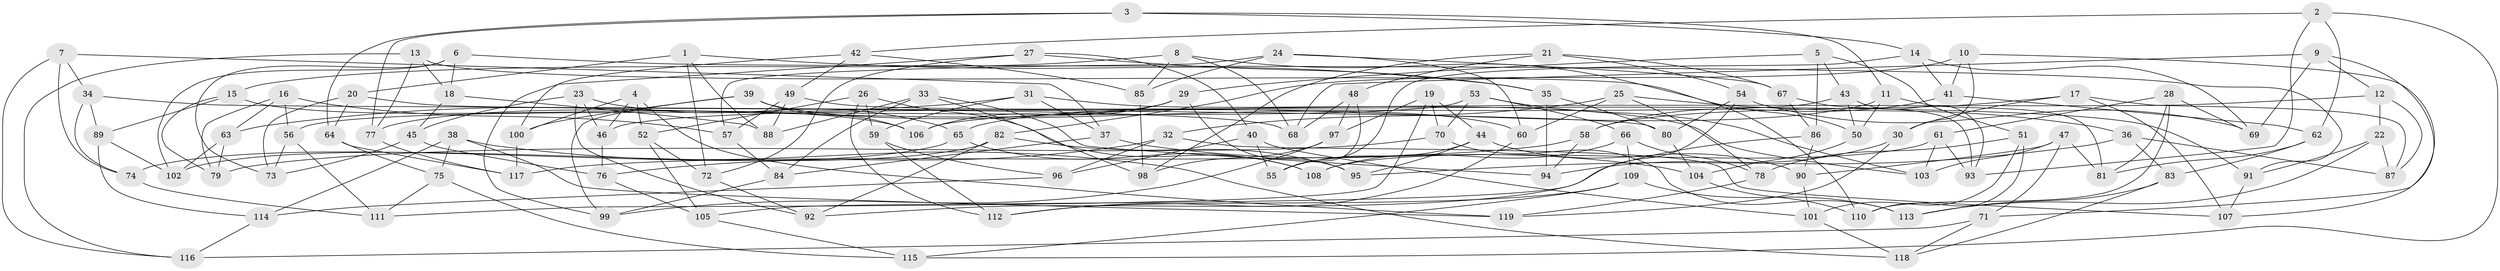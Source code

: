 // Generated by graph-tools (version 1.1) at 2025/38/03/09/25 02:38:17]
// undirected, 119 vertices, 238 edges
graph export_dot {
graph [start="1"]
  node [color=gray90,style=filled];
  1;
  2;
  3;
  4;
  5;
  6;
  7;
  8;
  9;
  10;
  11;
  12;
  13;
  14;
  15;
  16;
  17;
  18;
  19;
  20;
  21;
  22;
  23;
  24;
  25;
  26;
  27;
  28;
  29;
  30;
  31;
  32;
  33;
  34;
  35;
  36;
  37;
  38;
  39;
  40;
  41;
  42;
  43;
  44;
  45;
  46;
  47;
  48;
  49;
  50;
  51;
  52;
  53;
  54;
  55;
  56;
  57;
  58;
  59;
  60;
  61;
  62;
  63;
  64;
  65;
  66;
  67;
  68;
  69;
  70;
  71;
  72;
  73;
  74;
  75;
  76;
  77;
  78;
  79;
  80;
  81;
  82;
  83;
  84;
  85;
  86;
  87;
  88;
  89;
  90;
  91;
  92;
  93;
  94;
  95;
  96;
  97;
  98;
  99;
  100;
  101;
  102;
  103;
  104;
  105;
  106;
  107;
  108;
  109;
  110;
  111;
  112;
  113;
  114;
  115;
  116;
  117;
  118;
  119;
  1 -- 35;
  1 -- 88;
  1 -- 72;
  1 -- 20;
  2 -- 42;
  2 -- 62;
  2 -- 115;
  2 -- 93;
  3 -- 11;
  3 -- 14;
  3 -- 77;
  3 -- 64;
  4 -- 119;
  4 -- 100;
  4 -- 52;
  4 -- 46;
  5 -- 86;
  5 -- 29;
  5 -- 51;
  5 -- 43;
  6 -- 102;
  6 -- 73;
  6 -- 18;
  6 -- 91;
  7 -- 34;
  7 -- 37;
  7 -- 74;
  7 -- 116;
  8 -- 110;
  8 -- 85;
  8 -- 15;
  8 -- 68;
  9 -- 68;
  9 -- 71;
  9 -- 69;
  9 -- 12;
  10 -- 41;
  10 -- 30;
  10 -- 82;
  10 -- 107;
  11 -- 50;
  11 -- 81;
  11 -- 65;
  12 -- 106;
  12 -- 22;
  12 -- 87;
  13 -- 18;
  13 -- 50;
  13 -- 116;
  13 -- 77;
  14 -- 41;
  14 -- 55;
  14 -- 69;
  15 -- 79;
  15 -- 89;
  15 -- 106;
  16 -- 63;
  16 -- 79;
  16 -- 56;
  16 -- 57;
  17 -- 30;
  17 -- 87;
  17 -- 107;
  17 -- 58;
  18 -- 45;
  18 -- 88;
  19 -- 97;
  19 -- 111;
  19 -- 70;
  19 -- 44;
  20 -- 68;
  20 -- 73;
  20 -- 64;
  21 -- 98;
  21 -- 48;
  21 -- 67;
  21 -- 54;
  22 -- 113;
  22 -- 87;
  22 -- 91;
  23 -- 46;
  23 -- 65;
  23 -- 45;
  23 -- 92;
  24 -- 67;
  24 -- 85;
  24 -- 57;
  24 -- 60;
  25 -- 36;
  25 -- 78;
  25 -- 60;
  25 -- 32;
  26 -- 59;
  26 -- 108;
  26 -- 112;
  26 -- 52;
  27 -- 40;
  27 -- 35;
  27 -- 72;
  27 -- 99;
  28 -- 81;
  28 -- 69;
  28 -- 110;
  28 -- 61;
  29 -- 77;
  29 -- 106;
  29 -- 95;
  30 -- 94;
  30 -- 119;
  31 -- 63;
  31 -- 103;
  31 -- 37;
  31 -- 59;
  32 -- 76;
  32 -- 107;
  32 -- 96;
  33 -- 98;
  33 -- 94;
  33 -- 88;
  33 -- 84;
  34 -- 80;
  34 -- 74;
  34 -- 89;
  35 -- 94;
  35 -- 80;
  36 -- 87;
  36 -- 95;
  36 -- 83;
  37 -- 104;
  37 -- 84;
  38 -- 118;
  38 -- 119;
  38 -- 114;
  38 -- 75;
  39 -- 100;
  39 -- 106;
  39 -- 60;
  39 -- 99;
  40 -- 101;
  40 -- 55;
  40 -- 96;
  41 -- 62;
  41 -- 58;
  42 -- 100;
  42 -- 49;
  42 -- 85;
  43 -- 93;
  43 -- 46;
  43 -- 50;
  44 -- 90;
  44 -- 55;
  44 -- 95;
  45 -- 76;
  45 -- 73;
  46 -- 76;
  47 -- 103;
  47 -- 90;
  47 -- 81;
  47 -- 71;
  48 -- 55;
  48 -- 97;
  48 -- 68;
  49 -- 91;
  49 -- 88;
  49 -- 57;
  50 -- 104;
  51 -- 110;
  51 -- 101;
  51 -- 78;
  52 -- 105;
  52 -- 72;
  53 -- 66;
  53 -- 103;
  53 -- 56;
  53 -- 70;
  54 -- 80;
  54 -- 69;
  54 -- 92;
  56 -- 73;
  56 -- 111;
  57 -- 84;
  58 -- 117;
  58 -- 94;
  59 -- 96;
  59 -- 112;
  60 -- 112;
  61 -- 108;
  61 -- 103;
  61 -- 93;
  62 -- 83;
  62 -- 81;
  63 -- 102;
  63 -- 79;
  64 -- 75;
  64 -- 117;
  65 -- 108;
  65 -- 74;
  66 -- 108;
  66 -- 109;
  66 -- 78;
  67 -- 93;
  67 -- 86;
  70 -- 113;
  70 -- 79;
  71 -- 118;
  71 -- 116;
  72 -- 92;
  74 -- 111;
  75 -- 115;
  75 -- 111;
  76 -- 105;
  77 -- 117;
  78 -- 119;
  80 -- 104;
  82 -- 95;
  82 -- 102;
  82 -- 92;
  83 -- 113;
  83 -- 118;
  84 -- 99;
  85 -- 98;
  86 -- 90;
  86 -- 105;
  89 -- 114;
  89 -- 102;
  90 -- 101;
  91 -- 107;
  96 -- 114;
  97 -- 99;
  97 -- 98;
  100 -- 117;
  101 -- 118;
  104 -- 110;
  105 -- 115;
  109 -- 112;
  109 -- 115;
  109 -- 113;
  114 -- 116;
}
